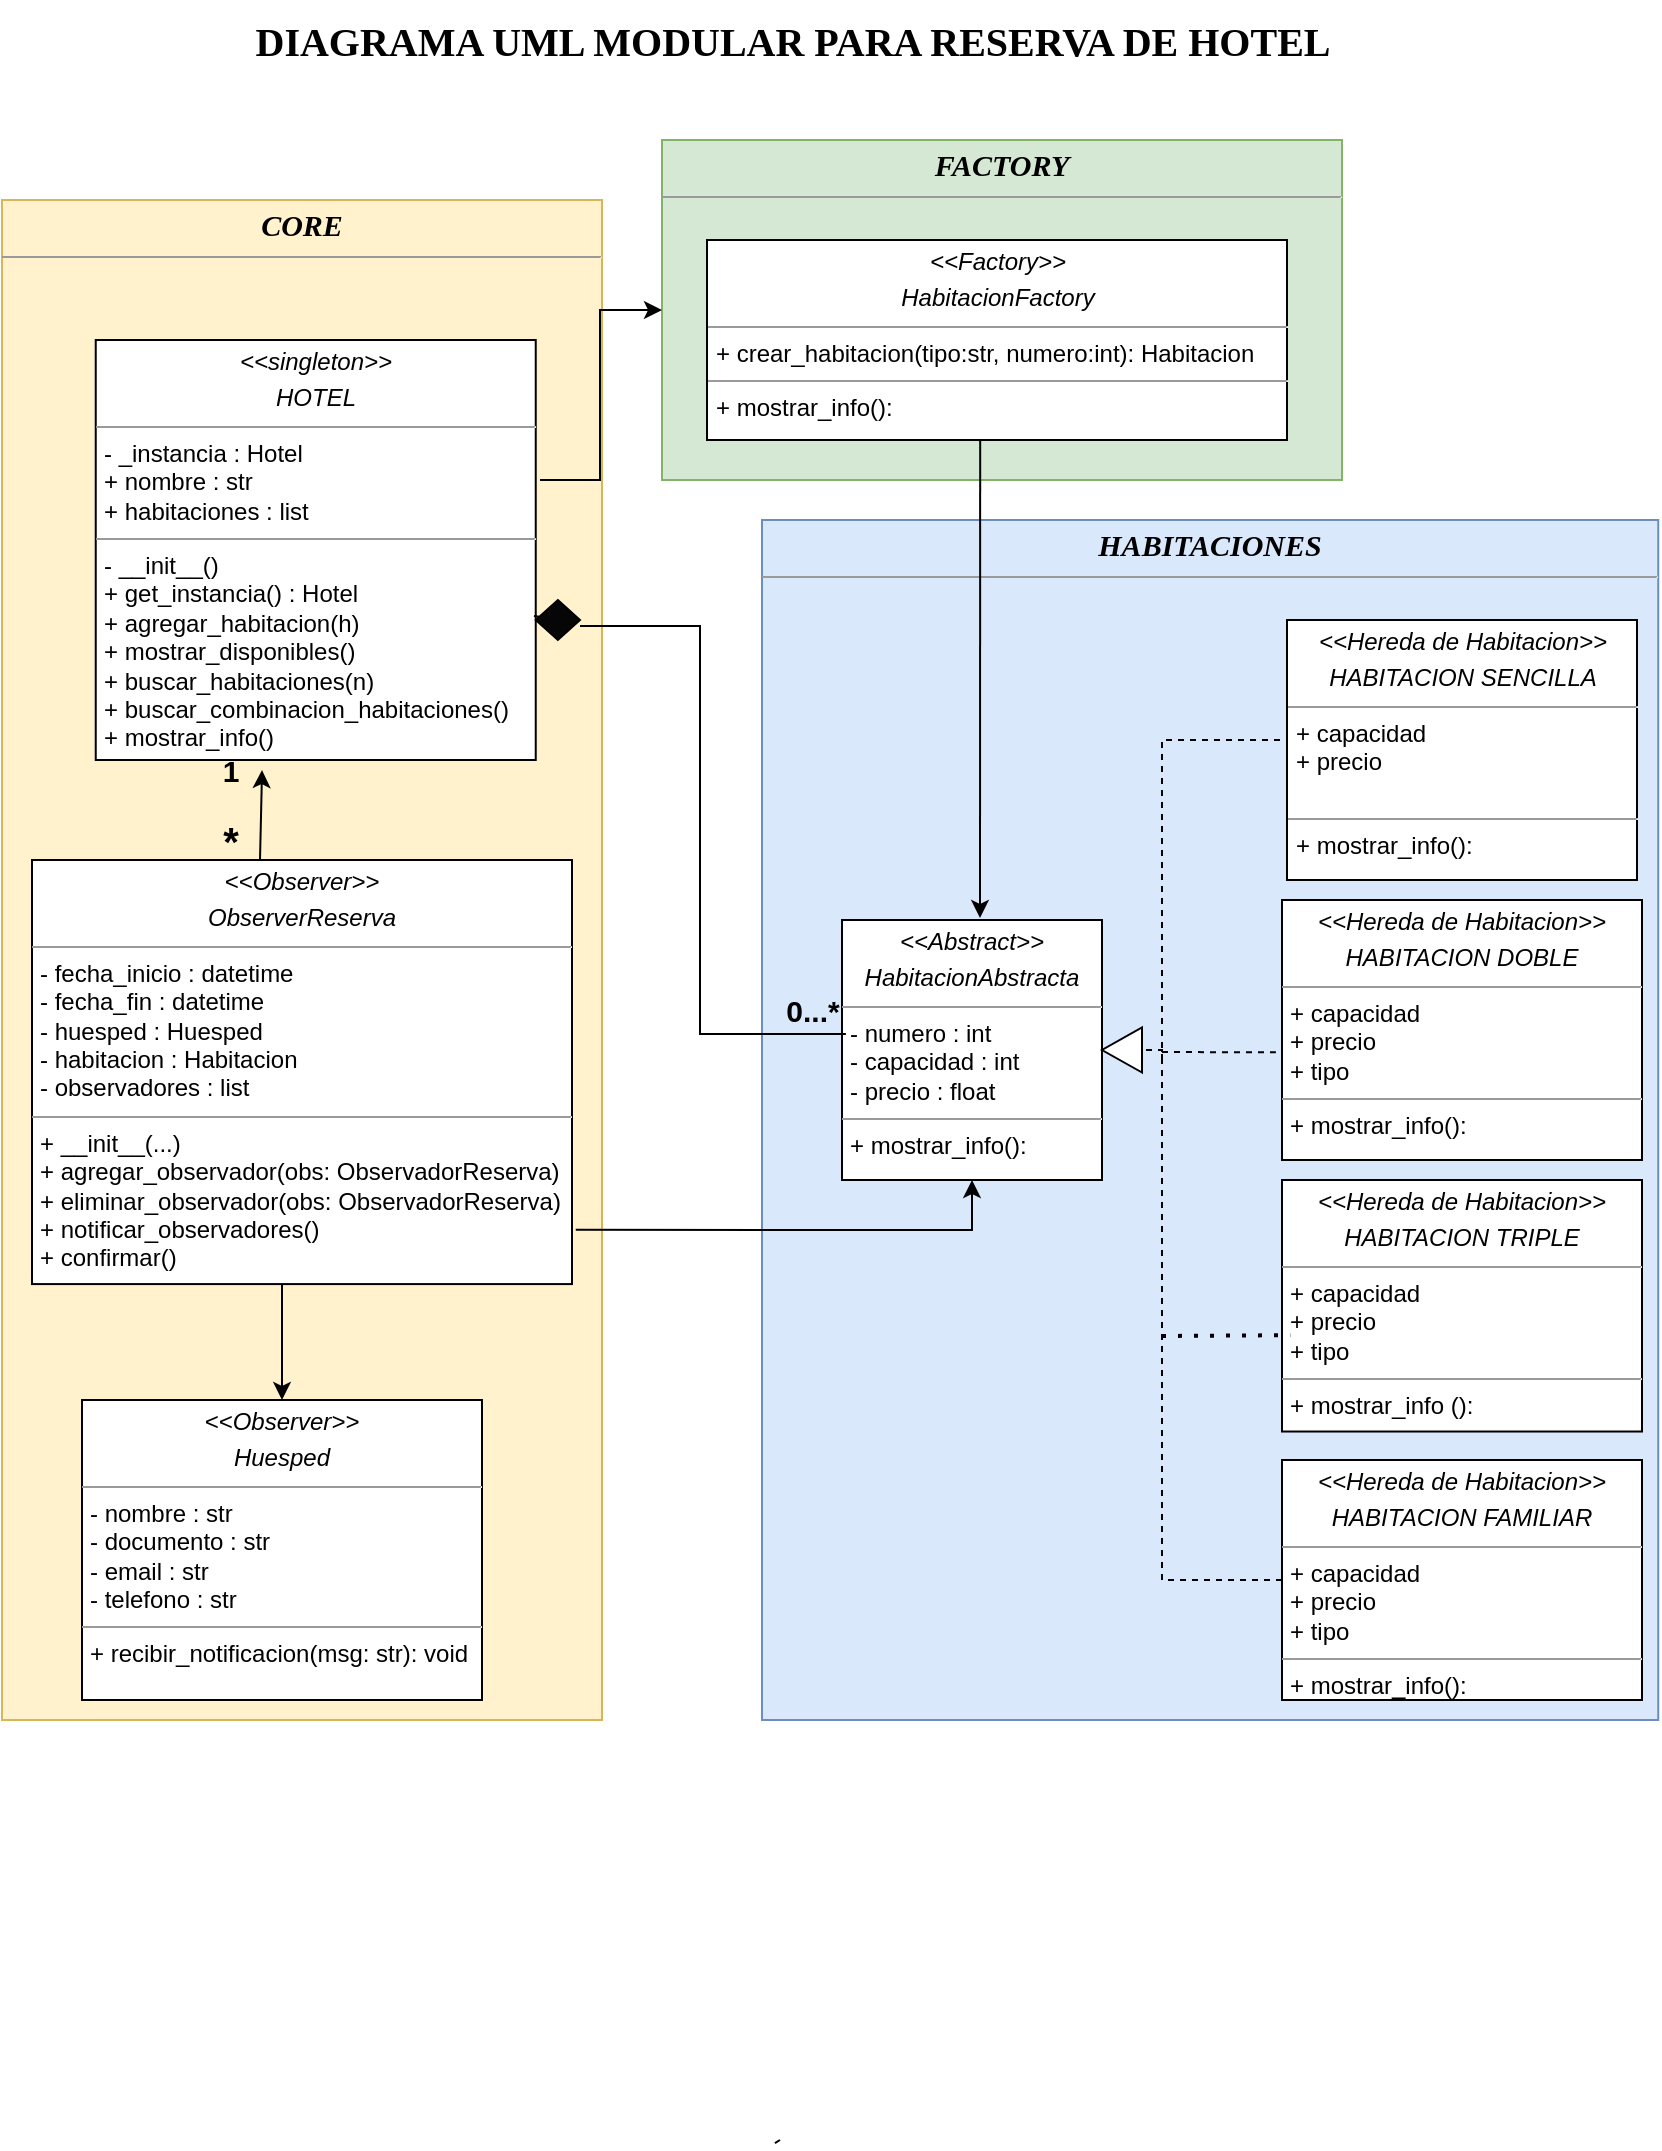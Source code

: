 <mxfile version="28.0.6">
  <diagram name="Page-1" id="c4acf3e9-155e-7222-9cf6-157b1a14988f">
    <mxGraphModel dx="872" dy="563" grid="1" gridSize="10" guides="1" tooltips="1" connect="1" arrows="1" fold="1" page="1" pageScale="1" pageWidth="850" pageHeight="1100" background="none" math="0" shadow="0">
      <root>
        <mxCell id="0" />
        <mxCell id="1" parent="0" />
        <mxCell id="TQEFx7DSt8Rb9ov1g4IW-33" value="" style="endArrow=none;dashed=1;html=1;rounded=0;" parent="1" edge="1">
          <mxGeometry width="50" height="50" relative="1" as="geometry">
            <mxPoint x="400" y="1090" as="sourcePoint" />
            <mxPoint x="395.31" y="1092.979" as="targetPoint" />
          </mxGeometry>
        </mxCell>
        <mxCell id="TQEFx7DSt8Rb9ov1g4IW-60" value="&lt;p style=&quot;margin:0px;margin-top:4px;text-align:center;&quot;&gt;&lt;i&gt;&lt;font face=&quot;Comic Sans MS&quot; style=&quot;font-size: 15px;&quot;&gt;&lt;b&gt;CORE&lt;/b&gt;&lt;/font&gt;&lt;/i&gt;&lt;/p&gt;&lt;hr size=&quot;1&quot;&gt;&lt;p style=&quot;margin:0px;margin-left:4px;&quot;&gt;&lt;b&gt;&lt;font face=&quot;Comic Sans MS&quot;&gt;&lt;br&gt;&lt;/font&gt;&lt;/b&gt;&lt;/p&gt;&lt;div&gt;&lt;br&gt;&lt;/div&gt;" style="verticalAlign=top;align=left;overflow=fill;fontSize=12;fontFamily=Helvetica;html=1;rounded=0;shadow=0;comic=0;labelBackgroundColor=none;strokeWidth=1;fillColor=#fff2cc;strokeColor=#d6b656;" parent="1" vertex="1">
          <mxGeometry x="11" y="120" width="300" height="760" as="geometry" />
        </mxCell>
        <mxCell id="TQEFx7DSt8Rb9ov1g4IW-62" value="&lt;p style=&quot;margin:0px;margin-top:4px;text-align:center;&quot;&gt;&lt;i&gt;&amp;lt;&amp;lt;Observer&amp;gt;&amp;gt;&lt;/i&gt;&lt;/p&gt;&lt;p style=&quot;margin:0px;margin-top:4px;text-align:center;&quot;&gt;&lt;i&gt;Huesped&lt;/i&gt;&lt;/p&gt;&lt;hr size=&quot;1&quot;&gt;&lt;p style=&quot;margin:0px;margin-left:4px;&quot;&gt;- nombre : str&lt;/p&gt;&lt;p style=&quot;margin:0px;margin-left:4px;&quot;&gt;- documento : str&lt;/p&gt;&lt;p style=&quot;margin:0px;margin-left:4px;&quot;&gt;- email : str&lt;/p&gt;&lt;p style=&quot;margin:0px;margin-left:4px;&quot;&gt;- telefono : str&lt;/p&gt;&lt;hr size=&quot;1&quot;&gt;&lt;p style=&quot;margin:0px;margin-left:4px;&quot;&gt;+ recibir_notificacion(msg: str): void&lt;/p&gt;" style="verticalAlign=top;align=left;overflow=fill;fontSize=12;fontFamily=Helvetica;html=1;rounded=0;shadow=0;comic=0;labelBackgroundColor=none;strokeWidth=1" parent="1" vertex="1">
          <mxGeometry x="51" y="720" width="200" height="150" as="geometry" />
        </mxCell>
        <mxCell id="TQEFx7DSt8Rb9ov1g4IW-64" value="&lt;p style=&quot;margin:0px;margin-top:4px;text-align:center;&quot;&gt;&lt;i&gt;&amp;lt;&amp;lt;singleton&amp;gt;&amp;gt;&lt;/i&gt;&lt;/p&gt;&lt;p style=&quot;margin:0px;margin-top:4px;text-align:center;&quot;&gt;&lt;i style=&quot;background-color: transparent; color: light-dark(rgb(0, 0, 0), rgb(255, 255, 255));&quot;&gt;HOTEL&lt;/i&gt;&lt;/p&gt;&lt;hr size=&quot;1&quot;&gt;&lt;p style=&quot;margin:0px;margin-left:4px;&quot;&gt;- _instancia : Hotel&lt;/p&gt;&lt;p style=&quot;margin:0px;margin-left:4px;&quot;&gt;+ nombre : str&lt;/p&gt;&lt;p style=&quot;margin:0px;margin-left:4px;&quot;&gt;+ habitaciones : list&lt;/p&gt;&lt;hr size=&quot;1&quot;&gt;&lt;p style=&quot;margin:0px;margin-left:4px;&quot;&gt;- __init__()&amp;nbsp;&lt;/p&gt;&lt;p style=&quot;margin:0px;margin-left:4px;&quot;&gt;+ get_instancia() : Hotel&lt;/p&gt;&lt;p style=&quot;margin:0px;margin-left:4px;&quot;&gt;+ agregar_habitacion(h)&lt;/p&gt;&lt;p style=&quot;margin:0px;margin-left:4px;&quot;&gt;+ mostrar_disponibles()&lt;/p&gt;&lt;p style=&quot;margin:0px;margin-left:4px;&quot;&gt;+ buscar_habitaciones(n)&lt;/p&gt;&lt;p style=&quot;margin:0px;margin-left:4px;&quot;&gt;+ buscar_combinacion_habitaciones()&lt;/p&gt;&lt;p style=&quot;margin:0px;margin-left:4px;&quot;&gt;+ mostrar_info()&lt;/p&gt;&lt;div&gt;&lt;br&gt;&lt;/div&gt;" style="verticalAlign=top;align=left;overflow=fill;fontSize=12;fontFamily=Helvetica;html=1;rounded=0;shadow=0;comic=0;labelBackgroundColor=none;strokeWidth=1" parent="1" vertex="1">
          <mxGeometry x="57.87" y="190" width="220" height="210" as="geometry" />
        </mxCell>
        <mxCell id="TQEFx7DSt8Rb9ov1g4IW-66" value="" style="endArrow=classic;html=1;rounded=0;entryX=0.5;entryY=0;entryDx=0;entryDy=0;" parent="1" target="TQEFx7DSt8Rb9ov1g4IW-62" edge="1">
          <mxGeometry width="50" height="50" relative="1" as="geometry">
            <mxPoint x="151" y="660" as="sourcePoint" />
            <mxPoint x="201" y="610" as="targetPoint" />
          </mxGeometry>
        </mxCell>
        <mxCell id="TQEFx7DSt8Rb9ov1g4IW-68" value="&lt;p style=&quot;margin:0px;margin-top:4px;text-align:center;&quot;&gt;&lt;i&gt;&lt;b&gt;&lt;font face=&quot;Comic Sans MS&quot; style=&quot;font-size: 15px;&quot;&gt;HABITACIONES&lt;/font&gt;&lt;/b&gt;&lt;/i&gt;&lt;/p&gt;&lt;hr size=&quot;1&quot;&gt;&lt;p style=&quot;margin:0px;margin-left:4px;&quot;&gt;&lt;font face=&quot;Comic Sans MS&quot;&gt;&lt;br&gt;&lt;/font&gt;&lt;/p&gt;&lt;div&gt;&lt;br&gt;&lt;/div&gt;" style="verticalAlign=top;align=left;overflow=fill;fontSize=12;fontFamily=Helvetica;html=1;rounded=0;shadow=0;comic=0;labelBackgroundColor=none;strokeWidth=1;fillColor=#dae8fc;strokeColor=#6c8ebf;" parent="1" vertex="1">
          <mxGeometry x="391" y="280" width="448.12" height="600" as="geometry" />
        </mxCell>
        <mxCell id="TQEFx7DSt8Rb9ov1g4IW-69" value="&lt;p style=&quot;margin:0px;margin-top:4px;text-align:center;&quot;&gt;&lt;i&gt;&amp;lt;&amp;lt;Hereda de Habitacion&amp;gt;&amp;gt;&lt;/i&gt;&lt;/p&gt;&lt;p style=&quot;margin:0px;margin-top:4px;text-align:center;&quot;&gt;&lt;i&gt;HABITACION FAMILIAR&lt;/i&gt;&lt;/p&gt;&lt;hr size=&quot;1&quot;&gt;&lt;p style=&quot;margin:0px;margin-left:4px;&quot;&gt;+ capacidad&lt;br&gt;+ precio&lt;/p&gt;&lt;p style=&quot;margin:0px;margin-left:4px;&quot;&gt;+ tipo&lt;/p&gt;&lt;hr size=&quot;1&quot;&gt;&lt;p style=&quot;margin:0px;margin-left:4px;&quot;&gt;+ mostrar_info():&amp;nbsp;&lt;br&gt;&lt;/p&gt;" style="verticalAlign=top;align=left;overflow=fill;fontSize=12;fontFamily=Helvetica;html=1;rounded=0;shadow=0;comic=0;labelBackgroundColor=none;strokeWidth=1" parent="1" vertex="1">
          <mxGeometry x="651" y="750" width="180" height="120" as="geometry" />
        </mxCell>
        <mxCell id="TQEFx7DSt8Rb9ov1g4IW-70" value="&lt;p style=&quot;margin:0px;margin-top:4px;text-align:center;&quot;&gt;&lt;i&gt;&amp;lt;&amp;lt;Hereda de Habitacion&amp;gt;&amp;gt;&lt;/i&gt;&lt;/p&gt;&lt;p style=&quot;margin:0px;margin-top:4px;text-align:center;&quot;&gt;&lt;i&gt;HABITACION TRIPLE&lt;/i&gt;&lt;/p&gt;&lt;hr size=&quot;1&quot;&gt;&lt;p style=&quot;margin:0px;margin-left:4px;&quot;&gt;+ capacidad&lt;br&gt;+ precio&lt;/p&gt;&lt;p style=&quot;margin:0px;margin-left:4px;&quot;&gt;+ tipo&lt;/p&gt;&lt;hr size=&quot;1&quot;&gt;&lt;p style=&quot;margin:0px;margin-left:4px;&quot;&gt;+ mostrar_info ():&amp;nbsp;&lt;br&gt;&lt;/p&gt;" style="verticalAlign=top;align=left;overflow=fill;fontSize=12;fontFamily=Helvetica;html=1;rounded=0;shadow=0;comic=0;labelBackgroundColor=none;strokeWidth=1" parent="1" vertex="1">
          <mxGeometry x="651" y="610" width="180" height="125.76" as="geometry" />
        </mxCell>
        <mxCell id="TQEFx7DSt8Rb9ov1g4IW-71" value="&lt;p style=&quot;margin:0px;margin-top:4px;text-align:center;&quot;&gt;&lt;i&gt;&amp;lt;&amp;lt;Hereda de Habitacion&amp;gt;&amp;gt;&lt;/i&gt;&lt;/p&gt;&lt;p style=&quot;margin:0px;margin-top:4px;text-align:center;&quot;&gt;&lt;i&gt;HABITACION DOBLE&lt;/i&gt;&lt;/p&gt;&lt;hr size=&quot;1&quot;&gt;&lt;p style=&quot;margin:0px;margin-left:4px;&quot;&gt;+ capacidad&lt;br&gt;+ precio&lt;/p&gt;&lt;p style=&quot;margin:0px;margin-left:4px;&quot;&gt;+ tipo&lt;/p&gt;&lt;hr size=&quot;1&quot;&gt;&lt;p style=&quot;margin:0px;margin-left:4px;&quot;&gt;+ mostrar_info():&amp;nbsp;&lt;br&gt;&lt;/p&gt;" style="verticalAlign=top;align=left;overflow=fill;fontSize=12;fontFamily=Helvetica;html=1;rounded=0;shadow=0;comic=0;labelBackgroundColor=none;strokeWidth=1" parent="1" vertex="1">
          <mxGeometry x="651" y="470" width="180" height="130" as="geometry" />
        </mxCell>
        <mxCell id="TQEFx7DSt8Rb9ov1g4IW-72" value="&lt;p style=&quot;margin:0px;margin-top:4px;text-align:center;&quot;&gt;&lt;i&gt;&amp;lt;&amp;lt;Hereda de Habitacion&amp;gt;&amp;gt;&lt;/i&gt;&lt;/p&gt;&lt;p style=&quot;margin:0px;margin-top:4px;text-align:center;&quot;&gt;&lt;i&gt;HABITACION SENCILLA&lt;/i&gt;&lt;/p&gt;&lt;hr size=&quot;1&quot;&gt;&lt;p style=&quot;margin:0px;margin-left:4px;&quot;&gt;+ capacidad&lt;br&gt;&lt;/p&gt;&lt;p style=&quot;margin:0px;margin-left:4px;&quot;&gt;+ precio&lt;/p&gt;&lt;p style=&quot;margin:0px;margin-left:4px;&quot;&gt;&lt;br&gt;&lt;/p&gt;&lt;hr size=&quot;1&quot;&gt;&lt;p style=&quot;margin:0px;margin-left:4px;&quot;&gt;+ mostrar_info():&amp;nbsp;&lt;br&gt;&lt;/p&gt;" style="verticalAlign=top;align=left;overflow=fill;fontSize=12;fontFamily=Helvetica;html=1;rounded=0;shadow=0;comic=0;labelBackgroundColor=none;strokeWidth=1" parent="1" vertex="1">
          <mxGeometry x="653.5" y="330" width="175" height="130" as="geometry" />
        </mxCell>
        <mxCell id="TQEFx7DSt8Rb9ov1g4IW-73" value="&lt;p style=&quot;margin:0px;margin-top:4px;text-align:center;&quot;&gt;&lt;i&gt;&amp;lt;&amp;lt;Abstract&amp;gt;&amp;gt;&lt;/i&gt;&lt;/p&gt;&lt;p style=&quot;margin:0px;margin-top:4px;text-align:center;&quot;&gt;&lt;i&gt;HabitacionAbstracta&lt;/i&gt;&lt;/p&gt;&lt;hr size=&quot;1&quot;&gt;&lt;p style=&quot;margin:0px;margin-left:4px;&quot;&gt;- numero : int&lt;/p&gt;&lt;p style=&quot;margin:0px;margin-left:4px;&quot;&gt;- capacidad : int&lt;/p&gt;&lt;p style=&quot;margin:0px;margin-left:4px;&quot;&gt;- precio : float&lt;/p&gt;&lt;hr size=&quot;1&quot;&gt;&lt;p style=&quot;margin:0px;margin-left:4px;&quot;&gt;+ mostrar_info():&amp;nbsp;&lt;br&gt;&lt;/p&gt;" style="verticalAlign=top;align=left;overflow=fill;fontSize=12;fontFamily=Helvetica;html=1;rounded=0;shadow=0;comic=0;labelBackgroundColor=none;strokeWidth=1" parent="1" vertex="1">
          <mxGeometry x="431" y="480" width="130" height="130" as="geometry" />
        </mxCell>
        <mxCell id="TQEFx7DSt8Rb9ov1g4IW-74" value="&lt;p style=&quot;margin:0px;margin-top:4px;text-align:center;&quot;&gt;&lt;i&gt;&lt;font face=&quot;Comic Sans MS&quot; style=&quot;font-size: 15px;&quot;&gt;&lt;b&gt;FACTORY&lt;/b&gt;&lt;/font&gt;&lt;/i&gt;&lt;/p&gt;&lt;hr size=&quot;1&quot;&gt;&lt;p style=&quot;margin:0px;margin-left:4px;&quot;&gt;&lt;font face=&quot;Comic Sans MS&quot; style=&quot;font-size: 15px;&quot;&gt;&lt;b&gt;&lt;br&gt;&lt;/b&gt;&lt;/font&gt;&lt;/p&gt;&lt;div&gt;&lt;br&gt;&lt;/div&gt;" style="verticalAlign=top;align=left;overflow=fill;fontSize=12;fontFamily=Helvetica;html=1;rounded=0;shadow=0;comic=0;labelBackgroundColor=none;strokeWidth=1;fillColor=#d5e8d4;strokeColor=#82b366;" parent="1" vertex="1">
          <mxGeometry x="341" y="90" width="340" height="170" as="geometry" />
        </mxCell>
        <mxCell id="TQEFx7DSt8Rb9ov1g4IW-75" value="&lt;p style=&quot;margin:0px;margin-top:4px;text-align:center;&quot;&gt;&lt;i&gt;&amp;lt;&amp;lt;Factory&amp;gt;&amp;gt;&lt;/i&gt;&lt;/p&gt;&lt;p style=&quot;margin:0px;margin-top:4px;text-align:center;&quot;&gt;&lt;i&gt;HabitacionFactory&lt;/i&gt;&lt;/p&gt;&lt;hr size=&quot;1&quot;&gt;&lt;p style=&quot;margin:0px;margin-left:4px;&quot;&gt;+ crear_habitacion(tipo:str, numero:int): Habitacion&lt;/p&gt;&lt;hr size=&quot;1&quot;&gt;&lt;p style=&quot;margin:0px;margin-left:4px;&quot;&gt;+ mostrar_info():&amp;nbsp;&lt;br&gt;&lt;/p&gt;" style="verticalAlign=top;align=left;overflow=fill;fontSize=12;fontFamily=Helvetica;html=1;rounded=0;shadow=0;comic=0;labelBackgroundColor=none;strokeWidth=1" parent="1" vertex="1">
          <mxGeometry x="363.5" y="140" width="290" height="100" as="geometry" />
        </mxCell>
        <mxCell id="TQEFx7DSt8Rb9ov1g4IW-78" value="" style="endArrow=none;dashed=1;html=1;rounded=0;entryX=1;entryY=0.5;entryDx=0;entryDy=0;" parent="1" target="TQEFx7DSt8Rb9ov1g4IW-73" edge="1">
          <mxGeometry width="50" height="50" relative="1" as="geometry">
            <mxPoint x="651" y="810" as="sourcePoint" />
            <mxPoint x="701" y="760" as="targetPoint" />
            <Array as="points">
              <mxPoint x="591" y="810" />
              <mxPoint x="591" y="545" />
            </Array>
          </mxGeometry>
        </mxCell>
        <mxCell id="TQEFx7DSt8Rb9ov1g4IW-79" value="" style="endArrow=none;dashed=1;html=1;dashPattern=1 3;strokeWidth=2;rounded=0;entryX=0.023;entryY=0.617;entryDx=0;entryDy=0;entryPerimeter=0;" parent="1" target="TQEFx7DSt8Rb9ov1g4IW-70" edge="1">
          <mxGeometry width="50" height="50" relative="1" as="geometry">
            <mxPoint x="591" y="688" as="sourcePoint" />
            <mxPoint x="451" y="450" as="targetPoint" />
          </mxGeometry>
        </mxCell>
        <mxCell id="TQEFx7DSt8Rb9ov1g4IW-80" value="" style="endArrow=none;dashed=1;html=1;rounded=0;entryX=-0.017;entryY=0.586;entryDx=0;entryDy=0;entryPerimeter=0;" parent="1" target="TQEFx7DSt8Rb9ov1g4IW-71" edge="1">
          <mxGeometry width="50" height="50" relative="1" as="geometry">
            <mxPoint x="591" y="546" as="sourcePoint" />
            <mxPoint x="451" y="450" as="targetPoint" />
          </mxGeometry>
        </mxCell>
        <mxCell id="TQEFx7DSt8Rb9ov1g4IW-81" value="" style="endArrow=none;dashed=1;html=1;rounded=0;" parent="1" edge="1">
          <mxGeometry width="50" height="50" relative="1" as="geometry">
            <mxPoint x="591" y="550" as="sourcePoint" />
            <mxPoint x="651" y="390" as="targetPoint" />
            <Array as="points">
              <mxPoint x="591" y="390" />
            </Array>
          </mxGeometry>
        </mxCell>
        <mxCell id="TQEFx7DSt8Rb9ov1g4IW-63" value="&lt;p style=&quot;margin:0px;margin-top:4px;text-align:center;&quot;&gt;&lt;i&gt;&lt;span style=&quot;background-color: transparent;&quot;&gt;&amp;lt;&amp;lt;Observer&amp;gt;&amp;gt;&lt;/span&gt;&lt;br&gt;&lt;/i&gt;&lt;/p&gt;&lt;p style=&quot;margin:0px;margin-top:4px;text-align:center;&quot;&gt;&lt;i&gt;ObserverReserva&lt;/i&gt;&lt;/p&gt;&lt;hr size=&quot;1&quot;&gt;&lt;p style=&quot;margin:0px;margin-left:4px;&quot;&gt;- fecha_inicio : datetime&lt;/p&gt;&lt;p style=&quot;margin:0px;margin-left:4px;&quot;&gt;- fecha_fin : datetime&lt;/p&gt;&lt;p style=&quot;margin:0px;margin-left:4px;&quot;&gt;- huesped : Huesped&lt;/p&gt;&lt;p style=&quot;margin:0px;margin-left:4px;&quot;&gt;- habitacion : Habitacion&lt;/p&gt;&lt;p style=&quot;margin:0px;margin-left:4px;&quot;&gt;- observadores : list&lt;/p&gt;&lt;hr size=&quot;1&quot;&gt;&lt;p style=&quot;margin:0px;margin-left:4px;&quot;&gt;+ __init__(...)&lt;/p&gt;&lt;p style=&quot;margin:0px;margin-left:4px;&quot;&gt;+ agregar_observador(obs: ObservadorReserva)&lt;/p&gt;&lt;p style=&quot;margin:0px;margin-left:4px;&quot;&gt;+ eliminar_observador(obs: ObservadorReserva)&lt;/p&gt;&lt;p style=&quot;margin:0px;margin-left:4px;&quot;&gt;+ notificar_observadores()&lt;/p&gt;&lt;p style=&quot;margin:0px;margin-left:4px;&quot;&gt;+ confirmar()&lt;/p&gt;" style="verticalAlign=top;align=left;overflow=fill;fontSize=12;fontFamily=Helvetica;html=1;rounded=0;shadow=0;comic=0;labelBackgroundColor=none;strokeWidth=1" parent="1" vertex="1">
          <mxGeometry x="26" y="450" width="270" height="212.04" as="geometry" />
        </mxCell>
        <mxCell id="TQEFx7DSt8Rb9ov1g4IW-87" value="" style="endArrow=none;html=1;rounded=0;entryX=0.423;entryY=1;entryDx=0;entryDy=0;entryPerimeter=0;" parent="1" target="TQEFx7DSt8Rb9ov1g4IW-64" edge="1">
          <mxGeometry width="50" height="50" relative="1" as="geometry">
            <mxPoint x="150.93" y="400.07" as="sourcePoint" />
            <mxPoint x="201" y="400" as="targetPoint" />
          </mxGeometry>
        </mxCell>
        <mxCell id="TQEFx7DSt8Rb9ov1g4IW-90" value="" style="endArrow=classic;html=1;rounded=0;entryX=0.5;entryY=1;entryDx=0;entryDy=0;exitX=1.007;exitY=0.872;exitDx=0;exitDy=0;exitPerimeter=0;" parent="1" source="TQEFx7DSt8Rb9ov1g4IW-63" target="TQEFx7DSt8Rb9ov1g4IW-73" edge="1">
          <mxGeometry width="50" height="50" relative="1" as="geometry">
            <mxPoint x="291" y="540" as="sourcePoint" />
            <mxPoint x="341" y="490" as="targetPoint" />
            <Array as="points">
              <mxPoint x="496" y="635" />
            </Array>
          </mxGeometry>
        </mxCell>
        <mxCell id="TQEFx7DSt8Rb9ov1g4IW-92" value="&lt;font face=&quot;Comic Sans MS&quot; style=&quot;font-size: 20px;&quot;&gt;&lt;b&gt;DIAGRAMA UML MODULAR PARA RESERVA DE HOTEL&lt;/b&gt;&lt;/font&gt;" style="text;html=1;align=center;verticalAlign=middle;resizable=0;points=[];autosize=1;strokeColor=none;fillColor=none;" parent="1" vertex="1">
          <mxGeometry x="121" y="20" width="570" height="40" as="geometry" />
        </mxCell>
        <mxCell id="P0FZRSR27JpLrCymgsa6-1" value="" style="triangle;whiteSpace=wrap;html=1;rotation=-180;" parent="1" vertex="1">
          <mxGeometry x="561" y="533.75" width="20" height="22.5" as="geometry" />
        </mxCell>
        <mxCell id="miY9XaILAK-yKjnA9IfV-1" value="" style="endArrow=none;html=1;rounded=0;entryX=0.015;entryY=0.438;entryDx=0;entryDy=0;entryPerimeter=0;" parent="1" target="TQEFx7DSt8Rb9ov1g4IW-73" edge="1">
          <mxGeometry width="50" height="50" relative="1" as="geometry">
            <mxPoint x="300" y="333" as="sourcePoint" />
            <mxPoint x="480" y="330" as="targetPoint" />
            <Array as="points">
              <mxPoint x="360" y="333" />
              <mxPoint x="360" y="537" />
            </Array>
          </mxGeometry>
        </mxCell>
        <mxCell id="miY9XaILAK-yKjnA9IfV-3" value="" style="endArrow=none;html=1;rounded=0;exitX=0.996;exitY=0.657;exitDx=0;exitDy=0;exitPerimeter=0;" parent="1" source="TQEFx7DSt8Rb9ov1g4IW-64" target="miY9XaILAK-yKjnA9IfV-2" edge="1">
          <mxGeometry width="50" height="50" relative="1" as="geometry">
            <mxPoint x="277" y="328" as="sourcePoint" />
            <mxPoint x="480" y="330" as="targetPoint" />
          </mxGeometry>
        </mxCell>
        <mxCell id="miY9XaILAK-yKjnA9IfV-2" value="" style="rhombus;whiteSpace=wrap;html=1;fillColor=#060606;" parent="1" vertex="1">
          <mxGeometry x="277.87" y="320" width="22.13" height="20" as="geometry" />
        </mxCell>
        <mxCell id="miY9XaILAK-yKjnA9IfV-6" value="" style="endArrow=classic;html=1;rounded=0;exitX=0.471;exitY=1;exitDx=0;exitDy=0;exitPerimeter=0;" parent="1" source="TQEFx7DSt8Rb9ov1g4IW-75" edge="1">
          <mxGeometry width="50" height="50" relative="1" as="geometry">
            <mxPoint x="500" y="260" as="sourcePoint" />
            <mxPoint x="500" y="479" as="targetPoint" />
          </mxGeometry>
        </mxCell>
        <mxCell id="miY9XaILAK-yKjnA9IfV-7" value="&lt;font style=&quot;font-size: 15px;&quot;&gt;&lt;b&gt;0...*&lt;/b&gt;&lt;/font&gt;" style="text;html=1;align=center;verticalAlign=middle;resizable=0;points=[];autosize=1;strokeColor=none;fillColor=none;" parent="1" vertex="1">
          <mxGeometry x="391" y="510" width="50" height="30" as="geometry" />
        </mxCell>
        <mxCell id="miY9XaILAK-yKjnA9IfV-8" value="" style="endArrow=classic;html=1;rounded=0;entryX=0.378;entryY=1.024;entryDx=0;entryDy=0;entryPerimeter=0;" parent="1" target="TQEFx7DSt8Rb9ov1g4IW-64" edge="1">
          <mxGeometry width="50" height="50" relative="1" as="geometry">
            <mxPoint x="140" y="450" as="sourcePoint" />
            <mxPoint x="190" y="400" as="targetPoint" />
          </mxGeometry>
        </mxCell>
        <mxCell id="miY9XaILAK-yKjnA9IfV-9" value="&lt;span style=&quot;font-size: 15px;&quot;&gt;&lt;b&gt;1&lt;/b&gt;&lt;/span&gt;" style="text;html=1;align=center;verticalAlign=middle;resizable=0;points=[];autosize=1;strokeColor=none;fillColor=none;" parent="1" vertex="1">
          <mxGeometry x="110" y="390" width="30" height="30" as="geometry" />
        </mxCell>
        <mxCell id="miY9XaILAK-yKjnA9IfV-10" value="&lt;b style=&quot;&quot;&gt;&lt;font style=&quot;font-size: 20px;&quot;&gt;*&lt;/font&gt;&lt;/b&gt;" style="text;html=1;align=center;verticalAlign=middle;resizable=0;points=[];autosize=1;strokeColor=none;fillColor=none;" parent="1" vertex="1">
          <mxGeometry x="110" y="420" width="30" height="40" as="geometry" />
        </mxCell>
        <mxCell id="miY9XaILAK-yKjnA9IfV-11" value="" style="endArrow=classic;html=1;rounded=0;entryX=0;entryY=0.5;entryDx=0;entryDy=0;" parent="1" target="TQEFx7DSt8Rb9ov1g4IW-74" edge="1">
          <mxGeometry width="50" height="50" relative="1" as="geometry">
            <mxPoint x="280" y="260" as="sourcePoint" />
            <mxPoint x="330" y="210" as="targetPoint" />
            <Array as="points">
              <mxPoint x="310" y="260" />
              <mxPoint x="310" y="175" />
            </Array>
          </mxGeometry>
        </mxCell>
      </root>
    </mxGraphModel>
  </diagram>
</mxfile>
